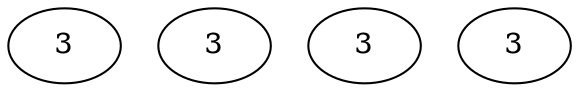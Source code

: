 graph {
a0[label=0];
a0[label=1];
a0[label=2];
a0[label=3];
a1[label=0];
a1[label=1];
a1[label=2];
a1[label=3];
a2[label=0];
a2[label=1];
a2[label=2];
a2[label=3];
a3[label=0];
a3[label=1];
a3[label=2];
a3[label=3];
}
